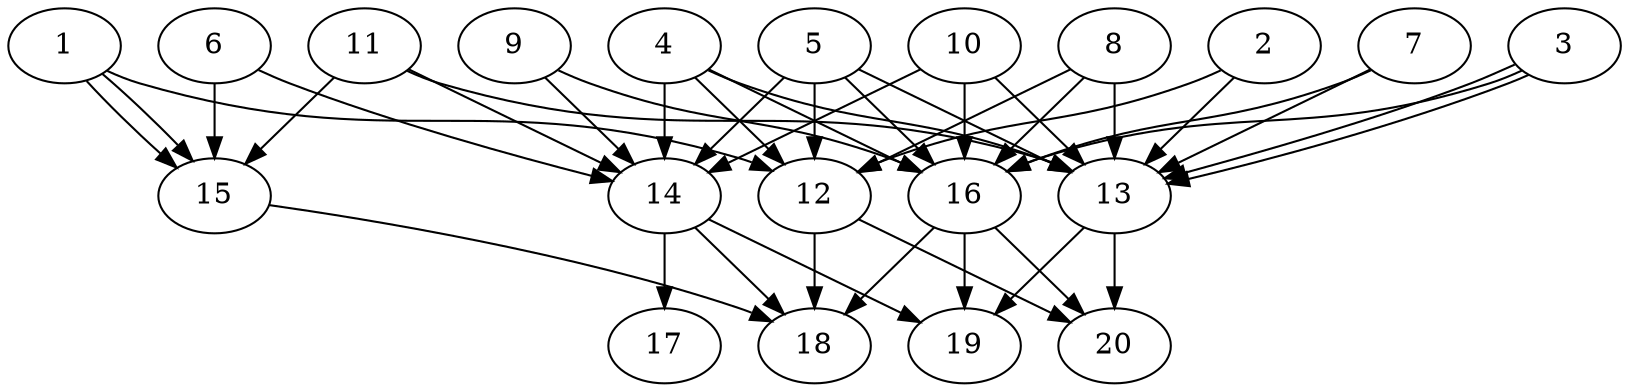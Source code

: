 // DAG automatically generated by daggen at Wed Jul 24 21:20:06 2019
// ./daggen --dot -n 20 --ccr 0.3 --fat 0.8 --regular 0.5 --density 0.8 --mindata 5242880 --maxdata 52428800 
digraph G {
  1 [size="77185707", alpha="0.19", expect_size="23155712"] 
  1 -> 12 [size ="23155712"]
  1 -> 15 [size ="23155712"]
  1 -> 15 [size ="23155712"]
  2 [size="79476053", alpha="0.06", expect_size="23842816"] 
  2 -> 12 [size ="23842816"]
  2 -> 13 [size ="23842816"]
  3 [size="143346347", alpha="0.13", expect_size="43003904"] 
  3 -> 13 [size ="43003904"]
  3 -> 13 [size ="43003904"]
  3 -> 16 [size ="43003904"]
  4 [size="44376747", alpha="0.17", expect_size="13313024"] 
  4 -> 12 [size ="13313024"]
  4 -> 13 [size ="13313024"]
  4 -> 14 [size ="13313024"]
  4 -> 16 [size ="13313024"]
  5 [size="122606933", alpha="0.11", expect_size="36782080"] 
  5 -> 12 [size ="36782080"]
  5 -> 13 [size ="36782080"]
  5 -> 14 [size ="36782080"]
  5 -> 16 [size ="36782080"]
  6 [size="97529173", alpha="0.10", expect_size="29258752"] 
  6 -> 14 [size ="29258752"]
  6 -> 15 [size ="29258752"]
  7 [size="105311573", alpha="0.18", expect_size="31593472"] 
  7 -> 13 [size ="31593472"]
  7 -> 16 [size ="31593472"]
  8 [size="165171200", alpha="0.01", expect_size="49551360"] 
  8 -> 12 [size ="49551360"]
  8 -> 13 [size ="49551360"]
  8 -> 16 [size ="49551360"]
  9 [size="91514880", alpha="0.06", expect_size="27454464"] 
  9 -> 14 [size ="27454464"]
  9 -> 16 [size ="27454464"]
  10 [size="97044480", alpha="0.08", expect_size="29113344"] 
  10 -> 13 [size ="29113344"]
  10 -> 14 [size ="29113344"]
  10 -> 16 [size ="29113344"]
  11 [size="124880213", alpha="0.02", expect_size="37464064"] 
  11 -> 13 [size ="37464064"]
  11 -> 14 [size ="37464064"]
  11 -> 15 [size ="37464064"]
  12 [size="114660693", alpha="0.05", expect_size="34398208"] 
  12 -> 18 [size ="34398208"]
  12 -> 20 [size ="34398208"]
  13 [size="162030933", alpha="0.05", expect_size="48609280"] 
  13 -> 19 [size ="48609280"]
  13 -> 20 [size ="48609280"]
  14 [size="105997653", alpha="0.20", expect_size="31799296"] 
  14 -> 17 [size ="31799296"]
  14 -> 18 [size ="31799296"]
  14 -> 19 [size ="31799296"]
  15 [size="82804053", alpha="0.19", expect_size="24841216"] 
  15 -> 18 [size ="24841216"]
  16 [size="168192000", alpha="0.01", expect_size="50457600"] 
  16 -> 18 [size ="50457600"]
  16 -> 19 [size ="50457600"]
  16 -> 20 [size ="50457600"]
  17 [size="85910187", alpha="0.04", expect_size="25773056"] 
  18 [size="70144000", alpha="0.05", expect_size="21043200"] 
  19 [size="77830827", alpha="0.00", expect_size="23349248"] 
  20 [size="124839253", alpha="0.08", expect_size="37451776"] 
}

